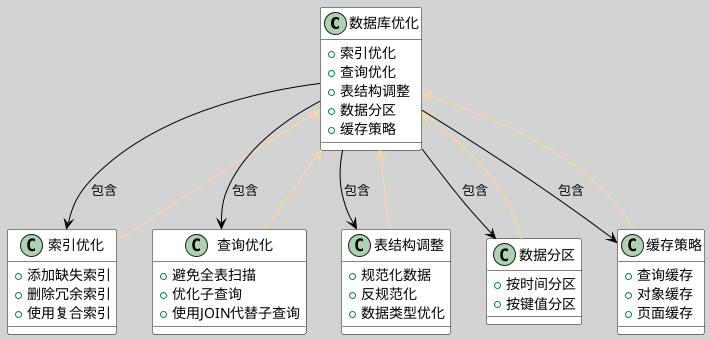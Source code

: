 @startuml
skinparam backgroundColor #D3D3D3

!define DATABASE_COLOR #FAD7A0
!define OPTIMIZATION_COLOR #ABEBC6

skinparam class {
    BackgroundColor White
    ArrowColor Black
    BorderColor Black
}

class "数据库优化" as Optimization {
    +索引优化
    +查询优化
    +表结构调整
    +数据分区
    +缓存策略
}

class "索引优化" as IndexOptimization {
    +添加缺失索引
    +删除冗余索引
    +使用复合索引
}

class "查询优化" as QueryOptimization {
    +避免全表扫描
    +优化子查询
    +使用JOIN代替子查询
}

class "表结构调整" as TableOptimization {
    +规范化数据
    +反规范化
    +数据类型优化
}

class "数据分区" as Partitioning {
    +按时间分区
    +按键值分区
}

class "缓存策略" as Caching {
    +查询缓存
    +对象缓存
    +页面缓存
}

Optimization -down-> IndexOptimization : 包含
Optimization -down-> QueryOptimization : 包含
Optimization -down-> TableOptimization : 包含
Optimization -down-> Partitioning : 包含
Optimization -down-> Caching : 包含

IndexOptimization -[DATABASE_COLOR]-> Optimization
QueryOptimization -[DATABASE_COLOR]-> Optimization
TableOptimization -[DATABASE_COLOR]-> Optimization
Partitioning -[DATABASE_COLOR]-> Optimization
Caching -[DATABASE_COLOR]-> Optimization

@enduml
